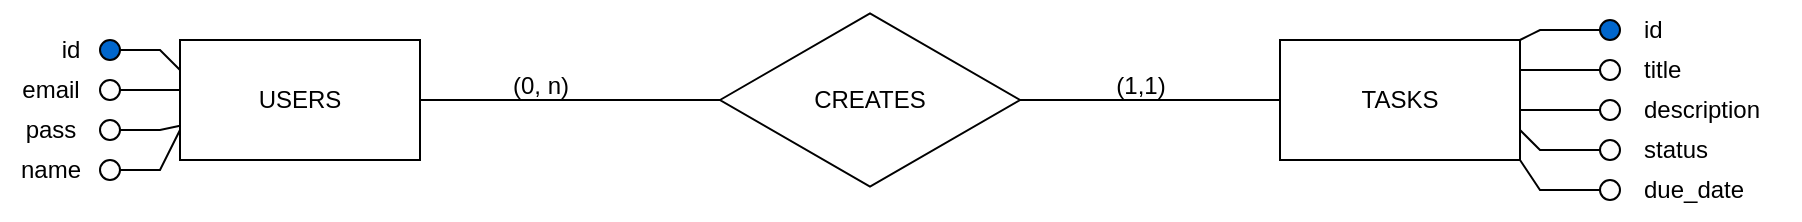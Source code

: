 <mxfile version="23.1.4" type="device">
  <diagram name="Página-1" id="JT6fGuFwI95Fs5OXGfkk">
    <mxGraphModel dx="880" dy="468" grid="1" gridSize="10" guides="1" tooltips="1" connect="1" arrows="1" fold="1" page="1" pageScale="1" pageWidth="1169" pageHeight="827" math="0" shadow="0">
      <root>
        <mxCell id="0" />
        <mxCell id="1" parent="0" />
        <mxCell id="FPZFbBysWziWErQP3HPj-1" value="USERS" style="rounded=0;whiteSpace=wrap;html=1;" vertex="1" parent="1">
          <mxGeometry x="240" y="320" width="120" height="60" as="geometry" />
        </mxCell>
        <mxCell id="FPZFbBysWziWErQP3HPj-2" value="TASKS" style="rounded=0;whiteSpace=wrap;html=1;" vertex="1" parent="1">
          <mxGeometry x="790" y="320" width="120" height="60" as="geometry" />
        </mxCell>
        <mxCell id="FPZFbBysWziWErQP3HPj-3" value="CREATES" style="html=1;whiteSpace=wrap;aspect=fixed;shape=isoRectangle;" vertex="1" parent="1">
          <mxGeometry x="510" y="305" width="150" height="90" as="geometry" />
        </mxCell>
        <mxCell id="FPZFbBysWziWErQP3HPj-5" value="" style="endArrow=none;html=1;rounded=0;exitX=1;exitY=0.5;exitDx=0;exitDy=0;" edge="1" parent="1" source="FPZFbBysWziWErQP3HPj-1" target="FPZFbBysWziWErQP3HPj-3">
          <mxGeometry width="50" height="50" relative="1" as="geometry">
            <mxPoint x="460" y="400" as="sourcePoint" />
            <mxPoint x="510" y="350" as="targetPoint" />
          </mxGeometry>
        </mxCell>
        <mxCell id="FPZFbBysWziWErQP3HPj-6" value="" style="endArrow=none;html=1;rounded=0;entryX=1;entryY=0.5;entryDx=0;entryDy=0;entryPerimeter=0;" edge="1" parent="1" source="FPZFbBysWziWErQP3HPj-2" target="FPZFbBysWziWErQP3HPj-3">
          <mxGeometry width="50" height="50" relative="1" as="geometry">
            <mxPoint x="460" y="400" as="sourcePoint" />
            <mxPoint x="510" y="350" as="targetPoint" />
          </mxGeometry>
        </mxCell>
        <mxCell id="FPZFbBysWziWErQP3HPj-7" value="" style="ellipse;whiteSpace=wrap;html=1;aspect=fixed;fillColor=#0066CC;" vertex="1" parent="1">
          <mxGeometry x="200" y="320" width="10" height="10" as="geometry" />
        </mxCell>
        <mxCell id="FPZFbBysWziWErQP3HPj-8" value="" style="ellipse;whiteSpace=wrap;html=1;aspect=fixed;" vertex="1" parent="1">
          <mxGeometry x="200" y="340" width="10" height="10" as="geometry" />
        </mxCell>
        <mxCell id="FPZFbBysWziWErQP3HPj-9" value="" style="ellipse;whiteSpace=wrap;html=1;aspect=fixed;" vertex="1" parent="1">
          <mxGeometry x="200" y="360" width="10" height="10" as="geometry" />
        </mxCell>
        <mxCell id="FPZFbBysWziWErQP3HPj-10" value="" style="ellipse;whiteSpace=wrap;html=1;aspect=fixed;" vertex="1" parent="1">
          <mxGeometry x="200" y="380" width="10" height="10" as="geometry" />
        </mxCell>
        <mxCell id="FPZFbBysWziWErQP3HPj-12" value="" style="endArrow=none;html=1;rounded=0;exitX=1;exitY=0.5;exitDx=0;exitDy=0;entryX=0;entryY=0.75;entryDx=0;entryDy=0;" edge="1" parent="1" source="FPZFbBysWziWErQP3HPj-10" target="FPZFbBysWziWErQP3HPj-1">
          <mxGeometry width="50" height="50" relative="1" as="geometry">
            <mxPoint x="290" y="400" as="sourcePoint" />
            <mxPoint x="340" y="350" as="targetPoint" />
            <Array as="points">
              <mxPoint x="230" y="385" />
            </Array>
          </mxGeometry>
        </mxCell>
        <mxCell id="FPZFbBysWziWErQP3HPj-13" value="" style="endArrow=none;html=1;rounded=0;exitX=1;exitY=0.5;exitDx=0;exitDy=0;" edge="1" parent="1" source="FPZFbBysWziWErQP3HPj-9" target="FPZFbBysWziWErQP3HPj-1">
          <mxGeometry width="50" height="50" relative="1" as="geometry">
            <mxPoint x="205" y="365" as="sourcePoint" />
            <mxPoint x="340" y="350" as="targetPoint" />
            <Array as="points">
              <mxPoint x="230" y="365" />
            </Array>
          </mxGeometry>
        </mxCell>
        <mxCell id="FPZFbBysWziWErQP3HPj-14" value="" style="endArrow=none;html=1;rounded=0;exitX=1;exitY=0.5;exitDx=0;exitDy=0;" edge="1" parent="1" source="FPZFbBysWziWErQP3HPj-8">
          <mxGeometry width="50" height="50" relative="1" as="geometry">
            <mxPoint x="250" y="400" as="sourcePoint" />
            <mxPoint x="240" y="345" as="targetPoint" />
          </mxGeometry>
        </mxCell>
        <mxCell id="FPZFbBysWziWErQP3HPj-15" value="" style="endArrow=none;html=1;rounded=0;exitX=1;exitY=0.5;exitDx=0;exitDy=0;entryX=0;entryY=0.25;entryDx=0;entryDy=0;" edge="1" parent="1" source="FPZFbBysWziWErQP3HPj-7" target="FPZFbBysWziWErQP3HPj-1">
          <mxGeometry width="50" height="50" relative="1" as="geometry">
            <mxPoint x="250" y="400" as="sourcePoint" />
            <mxPoint x="300" y="350" as="targetPoint" />
            <Array as="points">
              <mxPoint x="230" y="325" />
            </Array>
          </mxGeometry>
        </mxCell>
        <mxCell id="FPZFbBysWziWErQP3HPj-16" value="id" style="text;html=1;align=center;verticalAlign=middle;resizable=0;points=[];autosize=1;strokeColor=none;fillColor=none;" vertex="1" parent="1">
          <mxGeometry x="170" y="310" width="30" height="30" as="geometry" />
        </mxCell>
        <mxCell id="FPZFbBysWziWErQP3HPj-17" value="email" style="text;html=1;align=center;verticalAlign=middle;resizable=0;points=[];autosize=1;strokeColor=none;fillColor=none;" vertex="1" parent="1">
          <mxGeometry x="150" y="330" width="50" height="30" as="geometry" />
        </mxCell>
        <mxCell id="FPZFbBysWziWErQP3HPj-18" value="pass" style="text;html=1;align=center;verticalAlign=middle;resizable=0;points=[];autosize=1;strokeColor=none;fillColor=none;" vertex="1" parent="1">
          <mxGeometry x="150" y="350" width="50" height="30" as="geometry" />
        </mxCell>
        <mxCell id="FPZFbBysWziWErQP3HPj-19" value="name" style="text;html=1;align=center;verticalAlign=middle;resizable=0;points=[];autosize=1;strokeColor=none;fillColor=none;" vertex="1" parent="1">
          <mxGeometry x="150" y="370" width="50" height="30" as="geometry" />
        </mxCell>
        <mxCell id="FPZFbBysWziWErQP3HPj-25" value="" style="ellipse;whiteSpace=wrap;html=1;aspect=fixed;fillColor=#0066CC;" vertex="1" parent="1">
          <mxGeometry x="950" y="310" width="10" height="10" as="geometry" />
        </mxCell>
        <mxCell id="FPZFbBysWziWErQP3HPj-26" value="" style="ellipse;whiteSpace=wrap;html=1;aspect=fixed;" vertex="1" parent="1">
          <mxGeometry x="950" y="330" width="10" height="10" as="geometry" />
        </mxCell>
        <mxCell id="FPZFbBysWziWErQP3HPj-27" value="" style="ellipse;whiteSpace=wrap;html=1;aspect=fixed;" vertex="1" parent="1">
          <mxGeometry x="950" y="350" width="10" height="10" as="geometry" />
        </mxCell>
        <mxCell id="FPZFbBysWziWErQP3HPj-28" value="" style="ellipse;whiteSpace=wrap;html=1;aspect=fixed;" vertex="1" parent="1">
          <mxGeometry x="950" y="370" width="10" height="10" as="geometry" />
        </mxCell>
        <mxCell id="FPZFbBysWziWErQP3HPj-29" value="" style="ellipse;whiteSpace=wrap;html=1;aspect=fixed;" vertex="1" parent="1">
          <mxGeometry x="950" y="390" width="10" height="10" as="geometry" />
        </mxCell>
        <mxCell id="FPZFbBysWziWErQP3HPj-32" value="id" style="text;html=1;align=left;verticalAlign=middle;resizable=0;points=[];autosize=1;strokeColor=none;fillColor=none;" vertex="1" parent="1">
          <mxGeometry x="970" y="300" width="30" height="30" as="geometry" />
        </mxCell>
        <mxCell id="FPZFbBysWziWErQP3HPj-33" value="title" style="text;html=1;align=left;verticalAlign=middle;resizable=0;points=[];autosize=1;strokeColor=none;fillColor=none;" vertex="1" parent="1">
          <mxGeometry x="970" y="320" width="40" height="30" as="geometry" />
        </mxCell>
        <mxCell id="FPZFbBysWziWErQP3HPj-34" value="description" style="text;html=1;align=left;verticalAlign=middle;resizable=0;points=[];autosize=1;strokeColor=none;fillColor=none;" vertex="1" parent="1">
          <mxGeometry x="970" y="340" width="80" height="30" as="geometry" />
        </mxCell>
        <mxCell id="FPZFbBysWziWErQP3HPj-35" value="status" style="text;html=1;align=left;verticalAlign=middle;resizable=0;points=[];autosize=1;strokeColor=none;fillColor=none;" vertex="1" parent="1">
          <mxGeometry x="970" y="360" width="60" height="30" as="geometry" />
        </mxCell>
        <mxCell id="FPZFbBysWziWErQP3HPj-36" value="due_date" style="text;html=1;align=left;verticalAlign=middle;resizable=0;points=[];autosize=1;strokeColor=none;fillColor=none;" vertex="1" parent="1">
          <mxGeometry x="970" y="380" width="70" height="30" as="geometry" />
        </mxCell>
        <mxCell id="FPZFbBysWziWErQP3HPj-37" value="" style="endArrow=none;html=1;rounded=0;entryX=0;entryY=0.5;entryDx=0;entryDy=0;" edge="1" parent="1" source="FPZFbBysWziWErQP3HPj-2" target="FPZFbBysWziWErQP3HPj-25">
          <mxGeometry width="50" height="50" relative="1" as="geometry">
            <mxPoint x="840" y="400" as="sourcePoint" />
            <mxPoint x="890" y="350" as="targetPoint" />
            <Array as="points">
              <mxPoint x="920" y="315" />
            </Array>
          </mxGeometry>
        </mxCell>
        <mxCell id="FPZFbBysWziWErQP3HPj-38" value="" style="endArrow=none;html=1;rounded=0;entryX=0;entryY=0.5;entryDx=0;entryDy=0;exitX=1;exitY=0.25;exitDx=0;exitDy=0;" edge="1" parent="1" source="FPZFbBysWziWErQP3HPj-2" target="FPZFbBysWziWErQP3HPj-26">
          <mxGeometry width="50" height="50" relative="1" as="geometry">
            <mxPoint x="840" y="400" as="sourcePoint" />
            <mxPoint x="890" y="350" as="targetPoint" />
          </mxGeometry>
        </mxCell>
        <mxCell id="FPZFbBysWziWErQP3HPj-39" value="" style="endArrow=none;html=1;rounded=0;entryX=0;entryY=0.5;entryDx=0;entryDy=0;exitX=0.997;exitY=0.583;exitDx=0;exitDy=0;exitPerimeter=0;" edge="1" parent="1" source="FPZFbBysWziWErQP3HPj-2" target="FPZFbBysWziWErQP3HPj-27">
          <mxGeometry width="50" height="50" relative="1" as="geometry">
            <mxPoint x="840" y="400" as="sourcePoint" />
            <mxPoint x="890" y="350" as="targetPoint" />
          </mxGeometry>
        </mxCell>
        <mxCell id="FPZFbBysWziWErQP3HPj-40" value="" style="endArrow=none;html=1;rounded=0;entryX=0;entryY=0.5;entryDx=0;entryDy=0;exitX=1;exitY=0.75;exitDx=0;exitDy=0;" edge="1" parent="1" source="FPZFbBysWziWErQP3HPj-2" target="FPZFbBysWziWErQP3HPj-28">
          <mxGeometry width="50" height="50" relative="1" as="geometry">
            <mxPoint x="840" y="400" as="sourcePoint" />
            <mxPoint x="890" y="350" as="targetPoint" />
            <Array as="points">
              <mxPoint x="920" y="375" />
            </Array>
          </mxGeometry>
        </mxCell>
        <mxCell id="FPZFbBysWziWErQP3HPj-41" value="" style="endArrow=none;html=1;rounded=0;entryX=0;entryY=0.5;entryDx=0;entryDy=0;exitX=1;exitY=1;exitDx=0;exitDy=0;" edge="1" parent="1" source="FPZFbBysWziWErQP3HPj-2" target="FPZFbBysWziWErQP3HPj-29">
          <mxGeometry width="50" height="50" relative="1" as="geometry">
            <mxPoint x="840" y="400" as="sourcePoint" />
            <mxPoint x="890" y="350" as="targetPoint" />
            <Array as="points">
              <mxPoint x="920" y="395" />
            </Array>
          </mxGeometry>
        </mxCell>
        <mxCell id="FPZFbBysWziWErQP3HPj-42" value="(0, n)" style="text;html=1;align=center;verticalAlign=middle;resizable=0;points=[];autosize=1;strokeColor=none;fillColor=none;" vertex="1" parent="1">
          <mxGeometry x="395" y="328" width="50" height="30" as="geometry" />
        </mxCell>
        <mxCell id="FPZFbBysWziWErQP3HPj-43" value="(1,1)" style="text;html=1;align=center;verticalAlign=middle;resizable=0;points=[];autosize=1;strokeColor=none;fillColor=none;" vertex="1" parent="1">
          <mxGeometry x="695" y="328" width="50" height="30" as="geometry" />
        </mxCell>
      </root>
    </mxGraphModel>
  </diagram>
</mxfile>
